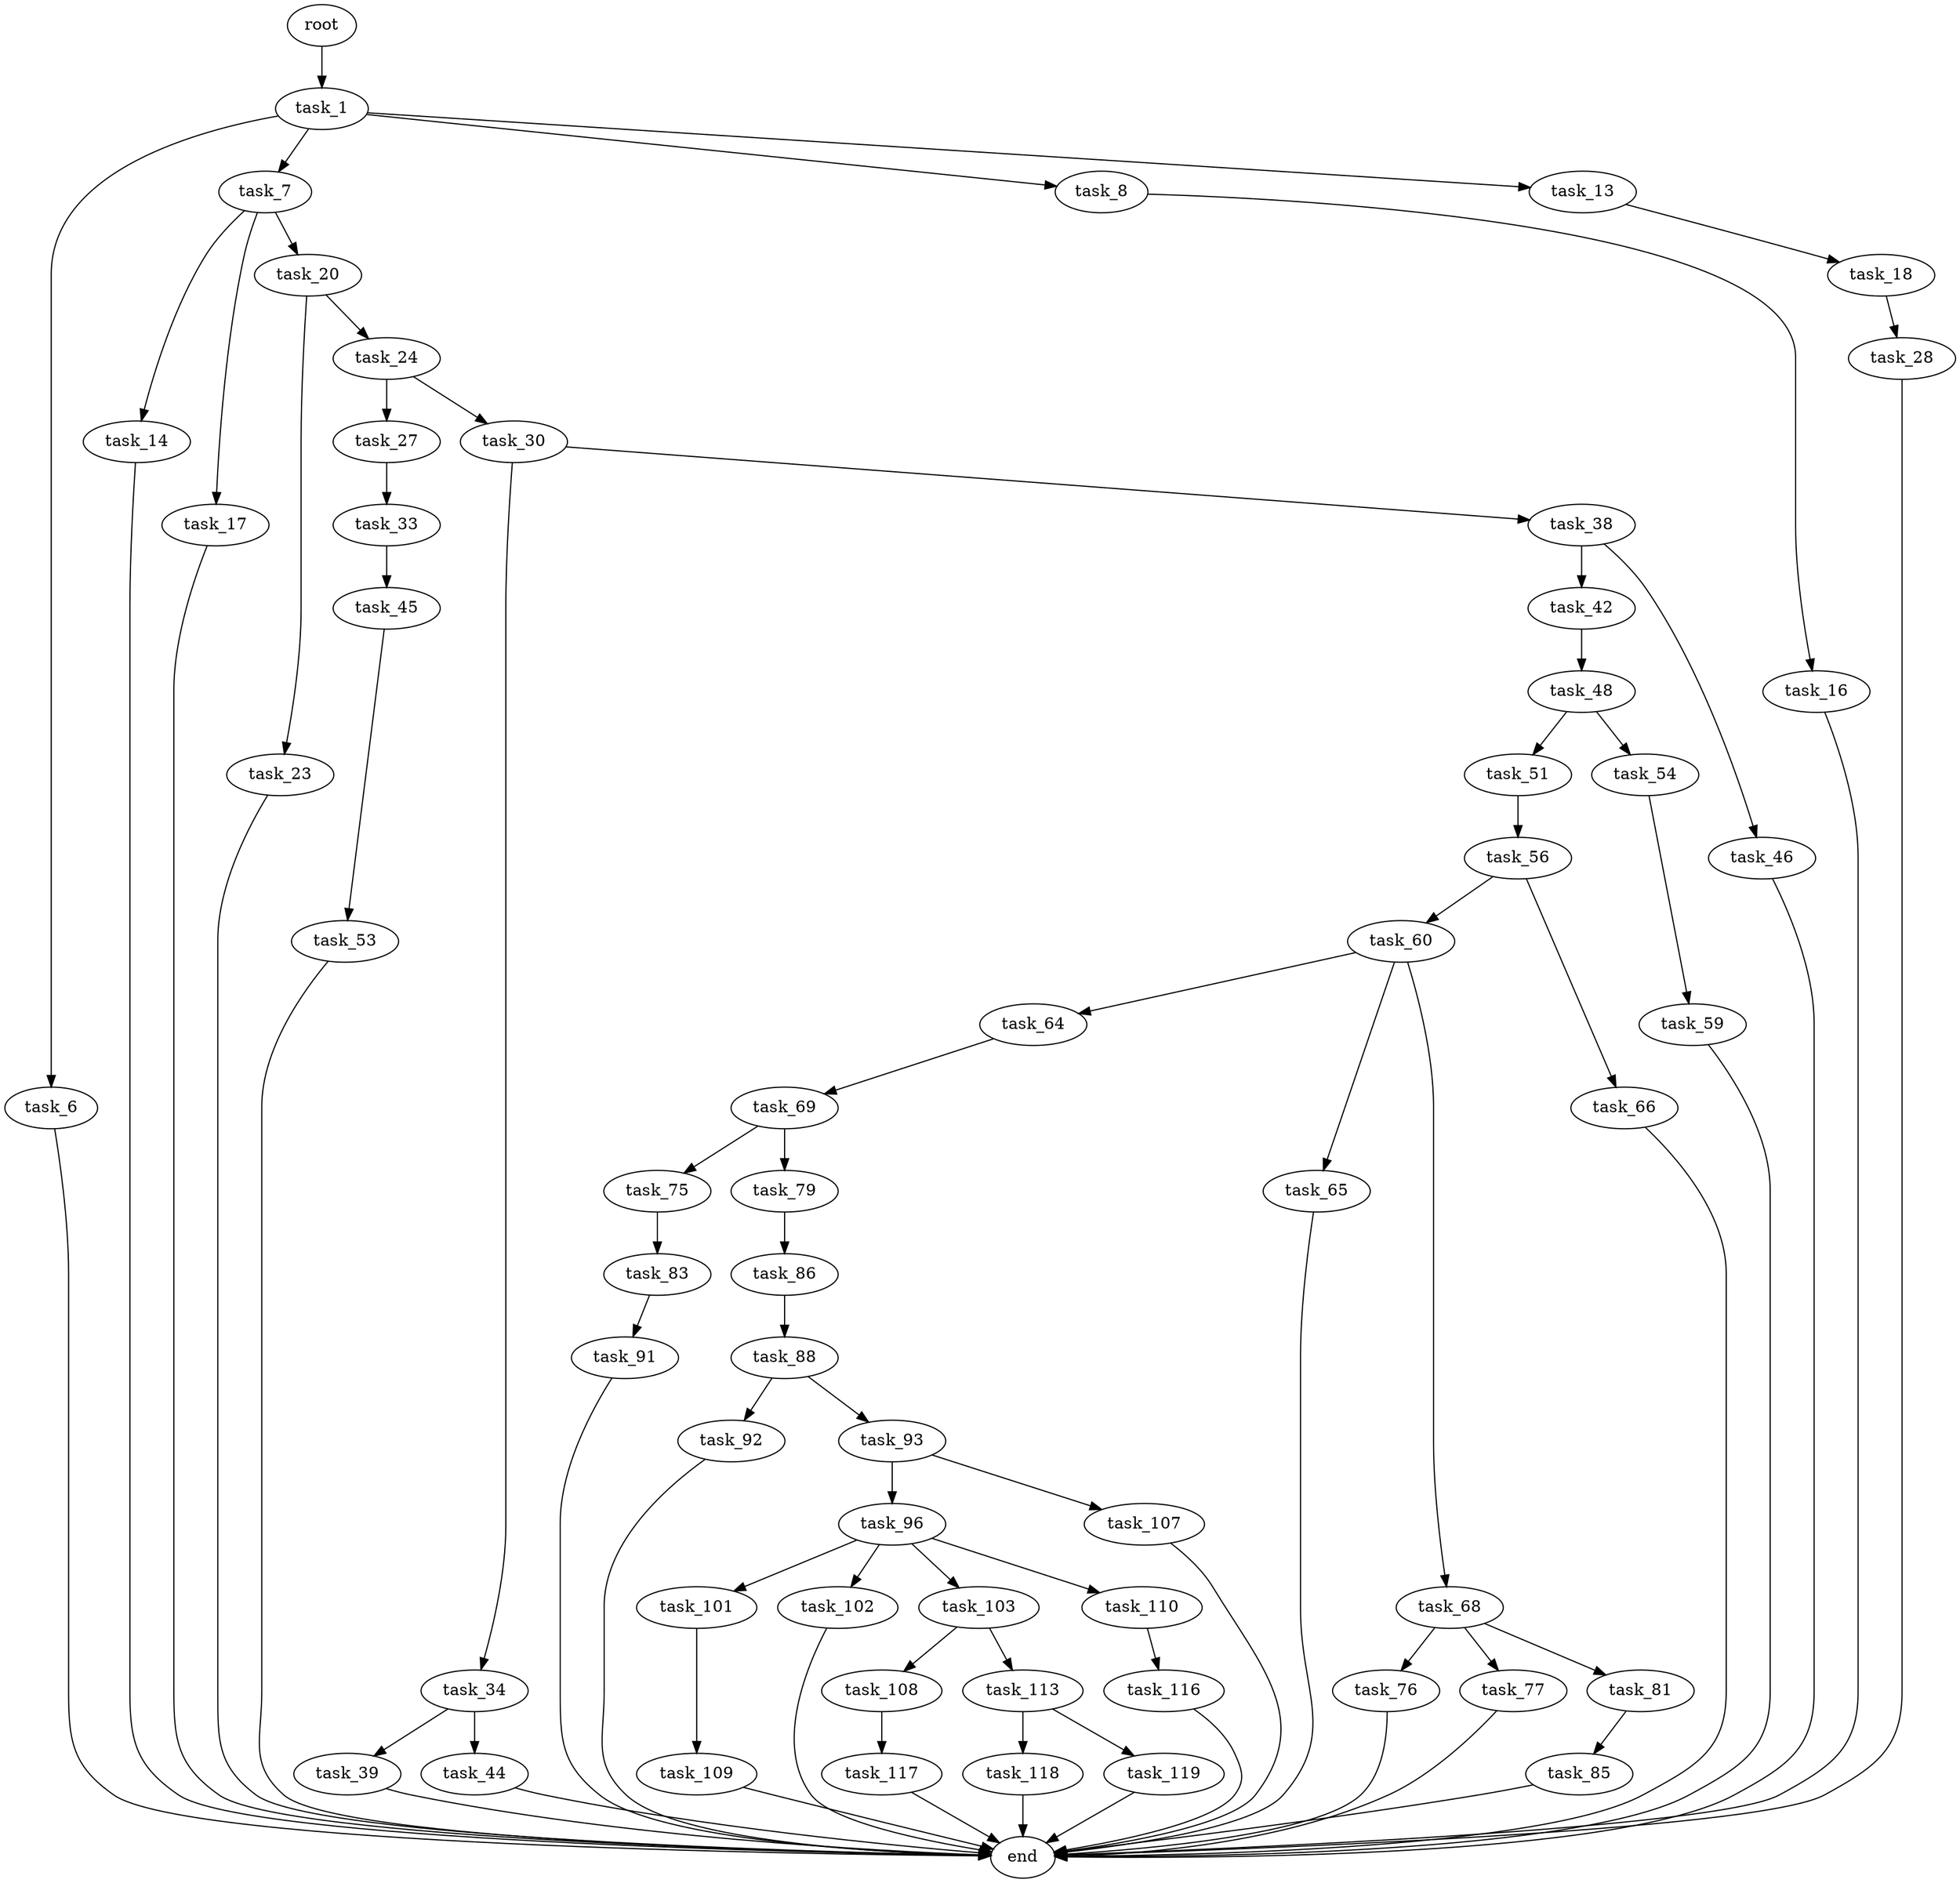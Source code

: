 digraph G {
  root [size="0.000000"];
  task_1 [size="549755813888.000000"];
  task_6 [size="368293445632.000000"];
  task_7 [size="329290403920.000000"];
  task_8 [size="19155788627.000000"];
  task_13 [size="534144866027.000000"];
  task_14 [size="727263784030.000000"];
  task_16 [size="6369352340.000000"];
  task_17 [size="1073741824000.000000"];
  task_18 [size="6080414055.000000"];
  task_20 [size="8589934592.000000"];
  task_23 [size="142649196426.000000"];
  task_24 [size="782757789696.000000"];
  task_27 [size="8589934592.000000"];
  task_28 [size="28991029248.000000"];
  task_30 [size="3131718826.000000"];
  task_33 [size="32281582551.000000"];
  task_34 [size="134217728000.000000"];
  task_38 [size="2513713471.000000"];
  task_39 [size="755158769610.000000"];
  task_42 [size="134217728000.000000"];
  task_44 [size="782757789696.000000"];
  task_45 [size="197588366379.000000"];
  task_46 [size="97327476175.000000"];
  task_48 [size="6023134086.000000"];
  task_51 [size="579284738764.000000"];
  task_53 [size="18906963740.000000"];
  task_54 [size="70968114229.000000"];
  task_56 [size="68719476736.000000"];
  task_59 [size="134217728000.000000"];
  task_60 [size="11600038644.000000"];
  task_64 [size="782757789696.000000"];
  task_65 [size="468336735740.000000"];
  task_66 [size="240143514596.000000"];
  task_68 [size="68719476736.000000"];
  task_69 [size="1890449875.000000"];
  task_75 [size="30902179549.000000"];
  task_76 [size="29716259253.000000"];
  task_77 [size="5563549374.000000"];
  task_79 [size="1073741824000.000000"];
  task_81 [size="32160318742.000000"];
  task_83 [size="231928233984.000000"];
  task_85 [size="201772309638.000000"];
  task_86 [size="15487246306.000000"];
  task_88 [size="596172203320.000000"];
  task_91 [size="5358141468.000000"];
  task_92 [size="27427521951.000000"];
  task_93 [size="7178304034.000000"];
  task_96 [size="368293445632.000000"];
  task_101 [size="370095919505.000000"];
  task_102 [size="107717747153.000000"];
  task_103 [size="1073741824000.000000"];
  task_107 [size="368293445632.000000"];
  task_108 [size="1237685525.000000"];
  task_109 [size="1751162512.000000"];
  task_110 [size="47183789331.000000"];
  task_113 [size="217839676324.000000"];
  task_116 [size="2278317841.000000"];
  task_117 [size="4520834729.000000"];
  task_118 [size="18145597947.000000"];
  task_119 [size="782757789696.000000"];
  end [size="0.000000"];

  root -> task_1 [size="1.000000"];
  task_1 -> task_6 [size="536870912.000000"];
  task_1 -> task_7 [size="536870912.000000"];
  task_1 -> task_8 [size="536870912.000000"];
  task_1 -> task_13 [size="536870912.000000"];
  task_6 -> end [size="1.000000"];
  task_7 -> task_14 [size="411041792.000000"];
  task_7 -> task_17 [size="411041792.000000"];
  task_7 -> task_20 [size="411041792.000000"];
  task_8 -> task_16 [size="301989888.000000"];
  task_13 -> task_18 [size="679477248.000000"];
  task_14 -> end [size="1.000000"];
  task_16 -> end [size="1.000000"];
  task_17 -> end [size="1.000000"];
  task_18 -> task_28 [size="209715200.000000"];
  task_20 -> task_23 [size="33554432.000000"];
  task_20 -> task_24 [size="33554432.000000"];
  task_23 -> end [size="1.000000"];
  task_24 -> task_27 [size="679477248.000000"];
  task_24 -> task_30 [size="679477248.000000"];
  task_27 -> task_33 [size="33554432.000000"];
  task_28 -> end [size="1.000000"];
  task_30 -> task_34 [size="209715200.000000"];
  task_30 -> task_38 [size="209715200.000000"];
  task_33 -> task_45 [size="536870912.000000"];
  task_34 -> task_39 [size="209715200.000000"];
  task_34 -> task_44 [size="209715200.000000"];
  task_38 -> task_42 [size="134217728.000000"];
  task_38 -> task_46 [size="134217728.000000"];
  task_39 -> end [size="1.000000"];
  task_42 -> task_48 [size="209715200.000000"];
  task_44 -> end [size="1.000000"];
  task_45 -> task_53 [size="134217728.000000"];
  task_46 -> end [size="1.000000"];
  task_48 -> task_51 [size="536870912.000000"];
  task_48 -> task_54 [size="536870912.000000"];
  task_51 -> task_56 [size="536870912.000000"];
  task_53 -> end [size="1.000000"];
  task_54 -> task_59 [size="209715200.000000"];
  task_56 -> task_60 [size="134217728.000000"];
  task_56 -> task_66 [size="134217728.000000"];
  task_59 -> end [size="1.000000"];
  task_60 -> task_64 [size="411041792.000000"];
  task_60 -> task_65 [size="411041792.000000"];
  task_60 -> task_68 [size="411041792.000000"];
  task_64 -> task_69 [size="679477248.000000"];
  task_65 -> end [size="1.000000"];
  task_66 -> end [size="1.000000"];
  task_68 -> task_76 [size="134217728.000000"];
  task_68 -> task_77 [size="134217728.000000"];
  task_68 -> task_81 [size="134217728.000000"];
  task_69 -> task_75 [size="33554432.000000"];
  task_69 -> task_79 [size="33554432.000000"];
  task_75 -> task_83 [size="536870912.000000"];
  task_76 -> end [size="1.000000"];
  task_77 -> end [size="1.000000"];
  task_79 -> task_86 [size="838860800.000000"];
  task_81 -> task_85 [size="536870912.000000"];
  task_83 -> task_91 [size="301989888.000000"];
  task_85 -> end [size="1.000000"];
  task_86 -> task_88 [size="301989888.000000"];
  task_88 -> task_92 [size="536870912.000000"];
  task_88 -> task_93 [size="536870912.000000"];
  task_91 -> end [size="1.000000"];
  task_92 -> end [size="1.000000"];
  task_93 -> task_96 [size="33554432.000000"];
  task_93 -> task_107 [size="33554432.000000"];
  task_96 -> task_101 [size="411041792.000000"];
  task_96 -> task_102 [size="411041792.000000"];
  task_96 -> task_103 [size="411041792.000000"];
  task_96 -> task_110 [size="411041792.000000"];
  task_101 -> task_109 [size="301989888.000000"];
  task_102 -> end [size="1.000000"];
  task_103 -> task_108 [size="838860800.000000"];
  task_103 -> task_113 [size="838860800.000000"];
  task_107 -> end [size="1.000000"];
  task_108 -> task_117 [size="75497472.000000"];
  task_109 -> end [size="1.000000"];
  task_110 -> task_116 [size="33554432.000000"];
  task_113 -> task_118 [size="838860800.000000"];
  task_113 -> task_119 [size="838860800.000000"];
  task_116 -> end [size="1.000000"];
  task_117 -> end [size="1.000000"];
  task_118 -> end [size="1.000000"];
  task_119 -> end [size="1.000000"];
}

